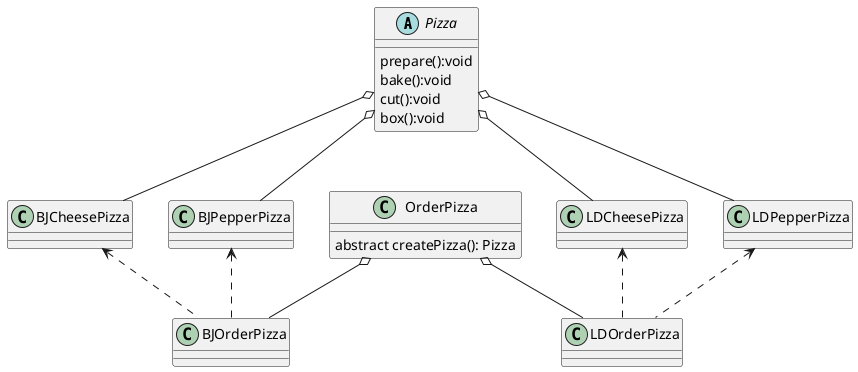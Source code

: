 @startuml
'https://plantuml.com/class-diagram

abstract class Pizza {
    prepare():void
    bake():void
    cut():void
    box():void
}

class BJCheesePizza
class BJPepperPizza
class LDCheesePizza
class LDPepperPizza

class OrderPizza {
    abstract createPizza(): Pizza
}

class BJOrderPizza
class LDOrderPizza

Pizza o-- BJCheesePizza
Pizza o-- BJPepperPizza
Pizza o-- LDCheesePizza
Pizza o-- LDPepperPizza

OrderPizza o-- BJOrderPizza
OrderPizza o-- LDOrderPizza

BJCheesePizza <.. BJOrderPizza
BJPepperPizza <.. BJOrderPizza
LDCheesePizza <.. LDOrderPizza
LDPepperPizza <.. LDOrderPizza

@enduml